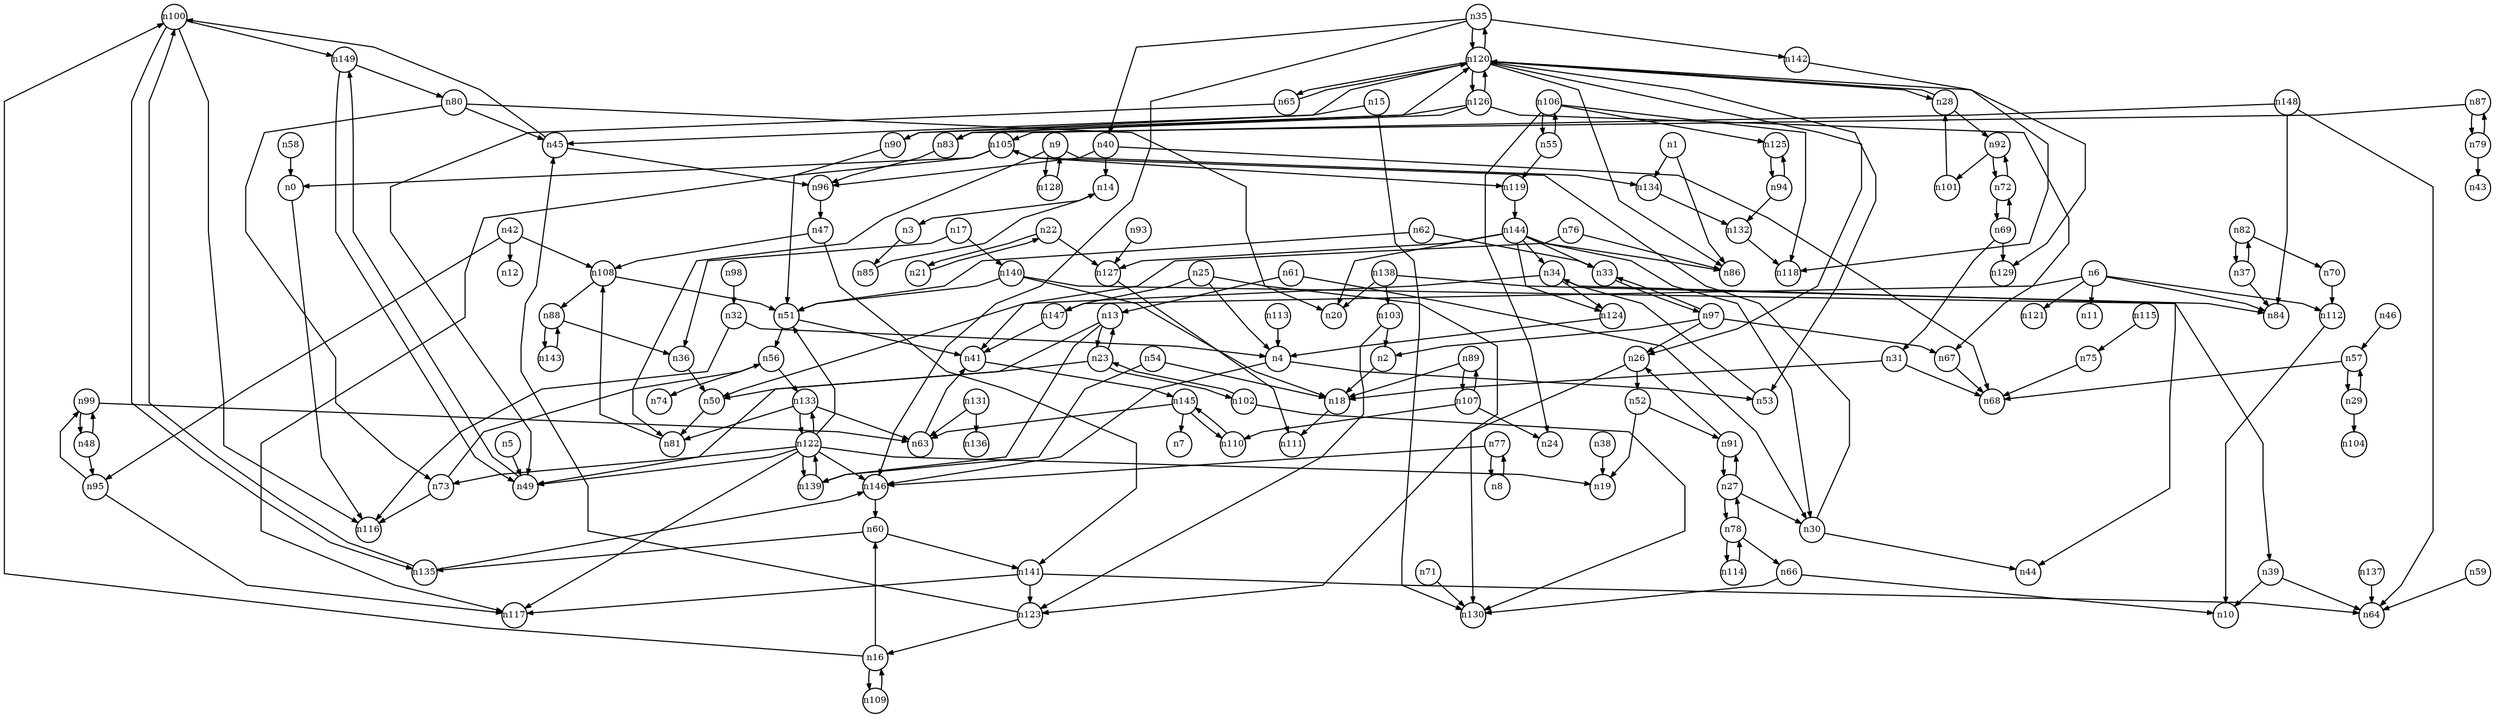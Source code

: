 digraph G{
splines=polyline;
ranksep=0.22;
nodesep=0.22;
nodesize=0.32;
fontsize=8
edge [arrowsize=0.5]
node [fontsize=8 shape=circle width=0.32 fixedsize=shape];

n0 -> n116
n1 -> n86
n1 -> n134
n134 -> n132
n18 -> n111
n2 -> n18
n85 -> n14
n3 -> n85
n146 -> n60
n4 -> n146
n4 -> n53
n49 -> n149
n5 -> n49
n6 -> n11
n6 -> n84
n6 -> n112
n6 -> n121
n6 -> n147
n112 -> n10
n147 -> n41
n81 -> n108
n9 -> n81
n9 -> n128
n9 -> n134
n128 -> n9
n13 -> n49
n13 -> n139
n13 -> n23
n139 -> n122
n45 -> n96
n45 -> n100
n15 -> n45
n15 -> n130
n60 -> n135
n60 -> n141
n16 -> n60
n16 -> n100
n16 -> n109
n100 -> n116
n100 -> n135
n100 -> n149
n109 -> n16
n36 -> n50
n17 -> n36
n17 -> n140
n140 -> n18
n140 -> n39
n140 -> n51
n21 -> n22
n22 -> n21
n22 -> n127
n127 -> n111
n23 -> n13
n23 -> n50
n23 -> n102
n50 -> n81
n102 -> n130
n102 -> n23
n25 -> n4
n25 -> n130
n25 -> n147
n52 -> n19
n52 -> n91
n26 -> n52
n26 -> n123
n123 -> n45
n123 -> n16
n30 -> n44
n30 -> n105
n27 -> n30
n27 -> n91
n27 -> n78
n91 -> n26
n91 -> n27
n92 -> n101
n92 -> n72
n28 -> n92
n28 -> n120
n57 -> n68
n57 -> n29
n29 -> n57
n29 -> n104
n105 -> n0
n105 -> n117
n105 -> n119
n31 -> n18
n31 -> n68
n32 -> n4
n32 -> n116
n34 -> n44
n34 -> n50
n34 -> n124
n124 -> n4
n40 -> n14
n40 -> n68
n40 -> n96
n35 -> n40
n35 -> n142
n35 -> n146
n35 -> n120
n142 -> n118
n37 -> n84
n37 -> n82
n38 -> n19
n39 -> n10
n39 -> n64
n14 -> n3
n96 -> n47
n42 -> n12
n42 -> n95
n42 -> n108
n95 -> n117
n95 -> n99
n108 -> n51
n108 -> n88
n46 -> n57
n47 -> n108
n47 -> n141
n141 -> n64
n141 -> n117
n141 -> n123
n48 -> n95
n48 -> n99
n41 -> n145
n51 -> n41
n51 -> n56
n53 -> n34
n54 -> n18
n54 -> n139
n119 -> n144
n55 -> n119
n55 -> n106
n56 -> n74
n56 -> n133
n133 -> n63
n133 -> n81
n133 -> n122
n58 -> n0
n59 -> n64
n135 -> n146
n135 -> n100
n61 -> n13
n61 -> n30
n33 -> n97
n62 -> n33
n62 -> n51
n63 -> n41
n65 -> n49
n65 -> n120
n66 -> n10
n66 -> n130
n67 -> n68
n69 -> n31
n69 -> n129
n69 -> n72
n70 -> n112
n71 -> n130
n72 -> n69
n72 -> n92
n73 -> n116
n73 -> n56
n75 -> n68
n76 -> n41
n76 -> n86
n8 -> n77
n77 -> n8
n77 -> n146
n78 -> n27
n78 -> n66
n78 -> n114
n114 -> n78
n79 -> n43
n79 -> n87
n87 -> n83
n87 -> n79
n80 -> n20
n80 -> n45
n80 -> n73
n82 -> n37
n82 -> n70
n83 -> n96
n83 -> n120
n88 -> n36
n88 -> n143
n143 -> n88
n89 -> n18
n89 -> n107
n107 -> n24
n107 -> n110
n107 -> n89
n90 -> n51
n90 -> n120
n101 -> n28
n93 -> n127
n125 -> n94
n94 -> n125
n94 -> n132
n132 -> n118
n97 -> n2
n97 -> n26
n97 -> n33
n97 -> n67
n98 -> n32
n99 -> n48
n99 -> n63
n149 -> n49
n149 -> n80
n103 -> n2
n103 -> n123
n106 -> n24
n106 -> n55
n106 -> n118
n106 -> n125
n110 -> n145
n113 -> n4
n115 -> n75
n120 -> n26
n120 -> n28
n120 -> n35
n120 -> n53
n120 -> n65
n120 -> n86
n120 -> n126
n120 -> n129
n126 -> n67
n126 -> n83
n126 -> n90
n126 -> n120
n122 -> n19
n122 -> n49
n122 -> n51
n122 -> n73
n122 -> n117
n122 -> n139
n122 -> n146
n122 -> n133
n131 -> n63
n131 -> n136
n137 -> n64
n138 -> n20
n138 -> n84
n138 -> n103
n144 -> n20
n144 -> n30
n144 -> n33
n144 -> n34
n144 -> n86
n144 -> n124
n144 -> n127
n145 -> n7
n145 -> n63
n145 -> n110
n148 -> n64
n148 -> n84
n148 -> n105
}
